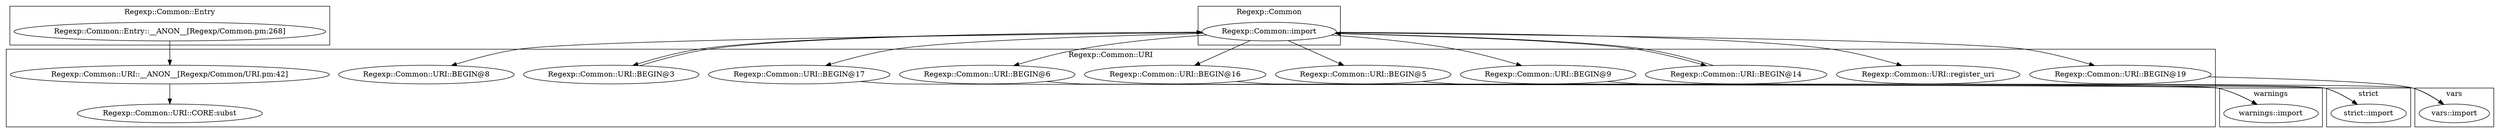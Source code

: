 digraph {
graph [overlap=false]
subgraph cluster_warnings {
	label="warnings";
	"warnings::import";
}
subgraph cluster_vars {
	label="vars";
	"vars::import";
}
subgraph cluster_strict {
	label="strict";
	"strict::import";
}
subgraph cluster_Regexp_Common_Entry {
	label="Regexp::Common::Entry";
	"Regexp::Common::Entry::__ANON__[Regexp/Common.pm:268]";
}
subgraph cluster_Regexp_Common_URI {
	label="Regexp::Common::URI";
	"Regexp::Common::URI::register_uri";
	"Regexp::Common::URI::CORE:subst";
	"Regexp::Common::URI::BEGIN@14";
	"Regexp::Common::URI::BEGIN@17";
	"Regexp::Common::URI::__ANON__[Regexp/Common/URI.pm:42]";
	"Regexp::Common::URI::BEGIN@5";
	"Regexp::Common::URI::BEGIN@6";
	"Regexp::Common::URI::BEGIN@9";
	"Regexp::Common::URI::BEGIN@19";
	"Regexp::Common::URI::BEGIN@3";
	"Regexp::Common::URI::BEGIN@8";
	"Regexp::Common::URI::BEGIN@16";
}
subgraph cluster_Regexp_Common {
	label="Regexp::Common";
	"Regexp::Common::import";
}
"Regexp::Common::URI::BEGIN@14" -> "Regexp::Common::import";
"Regexp::Common::URI::BEGIN@3" -> "Regexp::Common::import";
"Regexp::Common::import" -> "Regexp::Common::URI::BEGIN@9";
"Regexp::Common::import" -> "Regexp::Common::URI::register_uri";
"Regexp::Common::URI::__ANON__[Regexp/Common/URI.pm:42]" -> "Regexp::Common::URI::CORE:subst";
"Regexp::Common::import" -> "Regexp::Common::URI::BEGIN@19";
"Regexp::Common::Entry::__ANON__[Regexp/Common.pm:268]" -> "Regexp::Common::URI::__ANON__[Regexp/Common/URI.pm:42]";
"Regexp::Common::import" -> "Regexp::Common::URI::BEGIN@5";
"Regexp::Common::import" -> "Regexp::Common::URI::BEGIN@16";
"Regexp::Common::import" -> "Regexp::Common::URI::BEGIN@3";
"Regexp::Common::import" -> "Regexp::Common::URI::BEGIN@8";
"Regexp::Common::URI::BEGIN@17" -> "warnings::import";
"Regexp::Common::URI::BEGIN@6" -> "warnings::import";
"Regexp::Common::import" -> "Regexp::Common::URI::BEGIN@14";
"Regexp::Common::import" -> "Regexp::Common::URI::BEGIN@17";
"Regexp::Common::URI::BEGIN@9" -> "vars::import";
"Regexp::Common::URI::BEGIN@19" -> "vars::import";
"Regexp::Common::import" -> "Regexp::Common::URI::BEGIN@6";
"Regexp::Common::URI::BEGIN@16" -> "strict::import";
"Regexp::Common::URI::BEGIN@5" -> "strict::import";
}
